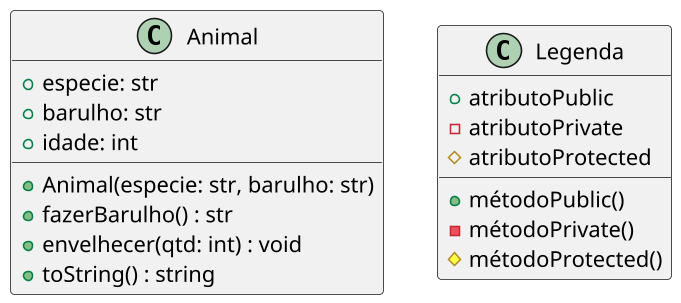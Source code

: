 '--
@startuml

skinparam defaultFontName Hasklig
skinparam dpi 150
'==
class Animal {
    + especie: str
    + barulho: str
    + idade: int
    __
    + Animal(especie: str, barulho: str)
    + fazerBarulho() : str
    + envelhecer(qtd: int) : void
    + toString() : string
}

class Legenda {
  + atributoPublic
  - atributoPrivate
  # atributoProtected
  __
  + métodoPublic()
  - métodoPrivate()
  # métodoProtected()
}

'--
@enduml
